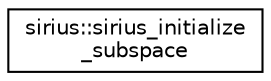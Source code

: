 digraph "Graphical Class Hierarchy"
{
 // INTERACTIVE_SVG=YES
  edge [fontname="Helvetica",fontsize="10",labelfontname="Helvetica",labelfontsize="10"];
  node [fontname="Helvetica",fontsize="10",shape=record];
  rankdir="LR";
  Node1 [label="sirius::sirius_initialize\l_subspace",height=0.2,width=0.4,color="black", fillcolor="white", style="filled",URL="$interfacesirius_1_1sirius__initialize__subspace.html"];
}
